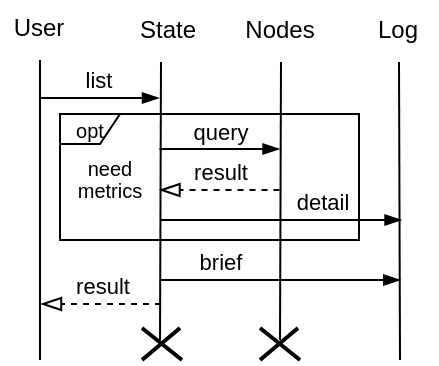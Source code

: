 <mxfile version="14.8.4" type="device"><diagram id="FZn6WKDVmM99EkXhe-v7" name="Page-1"><mxGraphModel dx="-309" dy="-833" grid="1" gridSize="10" guides="1" tooltips="1" connect="1" arrows="1" fold="1" page="1" pageScale="1" pageWidth="850" pageHeight="1100" math="0" shadow="0"><root><mxCell id="0"/><mxCell id="1" parent="0"/><mxCell id="bDa_mgUwt5Ror6RsrKOe-262" value="" style="endArrow=none;html=1;" edge="1" parent="1"><mxGeometry width="50" height="50" relative="1" as="geometry"><mxPoint x="1150" y="1480" as="sourcePoint"/><mxPoint x="1150" y="1330" as="targetPoint"/></mxGeometry></mxCell><mxCell id="bDa_mgUwt5Ror6RsrKOe-263" value="" style="endArrow=none;html=1;" edge="1" parent="1"><mxGeometry width="50" height="50" relative="1" as="geometry"><mxPoint x="1270" y="1470" as="sourcePoint"/><mxPoint x="1270.5" y="1331" as="targetPoint"/></mxGeometry></mxCell><mxCell id="bDa_mgUwt5Ror6RsrKOe-264" value="list" style="html=1;verticalAlign=bottom;endArrow=blockThin;endFill=1;" edge="1" parent="1"><mxGeometry x="-0.033" width="80" relative="1" as="geometry"><mxPoint x="1149.5" y="1349" as="sourcePoint"/><mxPoint x="1209.5" y="1349" as="targetPoint"/><mxPoint as="offset"/></mxGeometry></mxCell><mxCell id="bDa_mgUwt5Ror6RsrKOe-265" value="result" style="html=1;verticalAlign=bottom;endArrow=blockThin;dashed=1;endSize=8;endFill=0;" edge="1" parent="1"><mxGeometry relative="1" as="geometry"><mxPoint x="1210.5" y="1452" as="sourcePoint"/><mxPoint x="1150.5" y="1452" as="targetPoint"/></mxGeometry></mxCell><mxCell id="bDa_mgUwt5Ror6RsrKOe-266" value="User" style="text;align=center;fontStyle=0;verticalAlign=middle;spacingLeft=3;spacingRight=3;strokeColor=none;rotatable=0;points=[[0,0.5],[1,0.5]];portConstraint=eastwest;" vertex="1" parent="1"><mxGeometry x="1130" y="1300" width="39" height="26" as="geometry"/></mxCell><mxCell id="bDa_mgUwt5Ror6RsrKOe-267" value="Nodes" style="text;align=center;fontStyle=0;verticalAlign=middle;spacingLeft=3;spacingRight=3;strokeColor=none;rotatable=0;points=[[0,0.5],[1,0.5]];portConstraint=eastwest;" vertex="1" parent="1"><mxGeometry x="1250.5" y="1301" width="39" height="26" as="geometry"/></mxCell><mxCell id="bDa_mgUwt5Ror6RsrKOe-268" value="" style="endArrow=none;html=1;" edge="1" parent="1"><mxGeometry width="50" height="50" relative="1" as="geometry"><mxPoint x="1210" y="1470" as="sourcePoint"/><mxPoint x="1210.5" y="1331" as="targetPoint"/></mxGeometry></mxCell><mxCell id="bDa_mgUwt5Ror6RsrKOe-269" value="State" style="text;align=center;fontStyle=0;verticalAlign=middle;spacingLeft=3;spacingRight=3;strokeColor=none;rotatable=0;points=[[0,0.5],[1,0.5]];portConstraint=eastwest;" vertex="1" parent="1"><mxGeometry x="1194.5" y="1301" width="39" height="26" as="geometry"/></mxCell><mxCell id="bDa_mgUwt5Ror6RsrKOe-270" value="opt" style="shape=umlFrame;whiteSpace=wrap;html=1;strokeWidth=1;fontSize=10;width=30;height=15;" vertex="1" parent="1"><mxGeometry x="1160" y="1357" width="149.5" height="63" as="geometry"/></mxCell><mxCell id="bDa_mgUwt5Ror6RsrKOe-271" value="query" style="html=1;verticalAlign=bottom;startArrow=none;endArrow=blockThin;startSize=8;startFill=0;endFill=1;" edge="1" parent="1"><mxGeometry relative="1" as="geometry"><mxPoint x="1209.75" y="1374.5" as="sourcePoint"/><mxPoint x="1269.75" y="1374.5" as="targetPoint"/></mxGeometry></mxCell><mxCell id="bDa_mgUwt5Ror6RsrKOe-272" value="result" style="html=1;verticalAlign=bottom;endArrow=blockThin;dashed=1;endSize=8;endFill=0;" edge="1" parent="1"><mxGeometry relative="1" as="geometry"><mxPoint x="1269.75" y="1395" as="sourcePoint"/><mxPoint x="1209.75" y="1395" as="targetPoint"/></mxGeometry></mxCell><mxCell id="bDa_mgUwt5Ror6RsrKOe-273" value="need" style="text;html=1;strokeColor=none;fillColor=none;align=center;verticalAlign=middle;whiteSpace=wrap;rounded=0;fontSize=10;" vertex="1" parent="1"><mxGeometry x="1160" y="1378.5" width="50" height="10" as="geometry"/></mxCell><mxCell id="bDa_mgUwt5Ror6RsrKOe-274" value="" style="endArrow=none;html=1;" edge="1" parent="1"><mxGeometry width="50" height="50" relative="1" as="geometry"><mxPoint x="1330" y="1480" as="sourcePoint"/><mxPoint x="1329.5" y="1331" as="targetPoint"/></mxGeometry></mxCell><mxCell id="bDa_mgUwt5Ror6RsrKOe-275" value="Log" style="text;align=center;fontStyle=0;verticalAlign=middle;spacingLeft=3;spacingRight=3;strokeColor=none;rotatable=0;points=[[0,0.5],[1,0.5]];portConstraint=eastwest;" vertex="1" parent="1"><mxGeometry x="1309.5" y="1301" width="39" height="26" as="geometry"/></mxCell><mxCell id="bDa_mgUwt5Ror6RsrKOe-276" value="brief" style="html=1;verticalAlign=bottom;endArrow=blockThin;endFill=1;" edge="1" parent="1"><mxGeometry x="-0.499" width="80" relative="1" as="geometry"><mxPoint x="1209.88" y="1440" as="sourcePoint"/><mxPoint x="1330.13" y="1440" as="targetPoint"/><mxPoint as="offset"/></mxGeometry></mxCell><mxCell id="bDa_mgUwt5Ror6RsrKOe-277" value="detail" style="html=1;verticalAlign=bottom;endArrow=blockThin;endFill=1;" edge="1" parent="1"><mxGeometry x="0.333" width="80" relative="1" as="geometry"><mxPoint x="1210.5" y="1410" as="sourcePoint"/><mxPoint x="1330.75" y="1410" as="targetPoint"/><mxPoint as="offset"/></mxGeometry></mxCell><mxCell id="bDa_mgUwt5Ror6RsrKOe-278" value="" style="group" vertex="1" connectable="0" parent="1"><mxGeometry x="1201" y="1464" width="20" height="16" as="geometry"/></mxCell><mxCell id="bDa_mgUwt5Ror6RsrKOe-279" value="" style="endArrow=none;html=1;strokeWidth=2;" edge="1" parent="bDa_mgUwt5Ror6RsrKOe-278"><mxGeometry width="50" height="50" relative="1" as="geometry"><mxPoint as="sourcePoint"/><mxPoint x="20" y="16" as="targetPoint"/></mxGeometry></mxCell><mxCell id="bDa_mgUwt5Ror6RsrKOe-280" value="" style="endArrow=none;html=1;strokeWidth=2;" edge="1" parent="bDa_mgUwt5Ror6RsrKOe-278"><mxGeometry width="50" height="50" relative="1" as="geometry"><mxPoint y="16" as="sourcePoint"/><mxPoint x="19" as="targetPoint"/></mxGeometry></mxCell><mxCell id="bDa_mgUwt5Ror6RsrKOe-281" value="" style="group" vertex="1" connectable="0" parent="1"><mxGeometry x="1260" y="1464" width="20" height="16" as="geometry"/></mxCell><mxCell id="bDa_mgUwt5Ror6RsrKOe-282" value="" style="endArrow=none;html=1;strokeWidth=2;" edge="1" parent="bDa_mgUwt5Ror6RsrKOe-281"><mxGeometry width="50" height="50" relative="1" as="geometry"><mxPoint as="sourcePoint"/><mxPoint x="20" y="16" as="targetPoint"/></mxGeometry></mxCell><mxCell id="bDa_mgUwt5Ror6RsrKOe-283" value="" style="endArrow=none;html=1;strokeWidth=2;" edge="1" parent="bDa_mgUwt5Ror6RsrKOe-281"><mxGeometry width="50" height="50" relative="1" as="geometry"><mxPoint y="16" as="sourcePoint"/><mxPoint x="19" as="targetPoint"/></mxGeometry></mxCell><mxCell id="bDa_mgUwt5Ror6RsrKOe-284" value="metrics" style="text;html=1;strokeColor=none;fillColor=none;align=center;verticalAlign=middle;whiteSpace=wrap;rounded=0;fontSize=10;" vertex="1" parent="1"><mxGeometry x="1160" y="1389.5" width="50" height="10" as="geometry"/></mxCell></root></mxGraphModel></diagram></mxfile>
